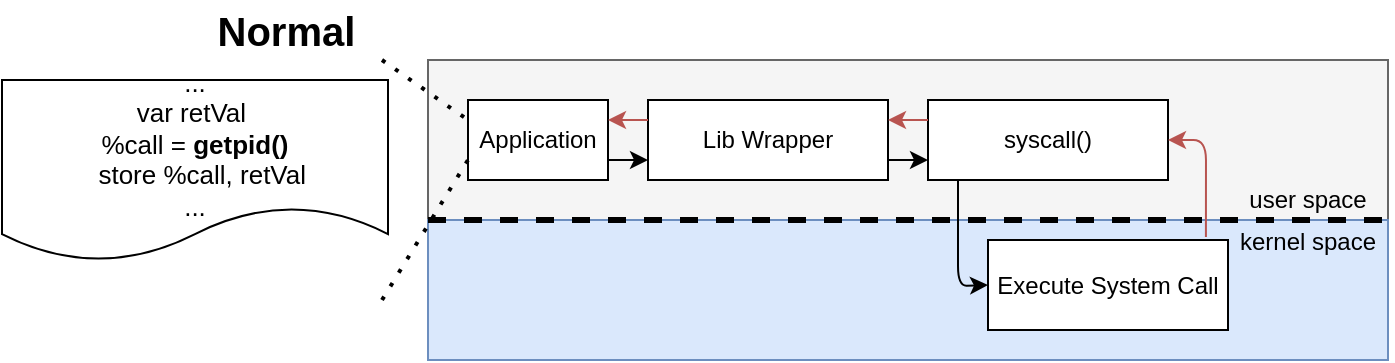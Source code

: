 <mxfile version="14.4.3" type="device"><diagram id="wjUqHeSe9BCj_-PnJSuF" name="Seite-1"><mxGraphModel dx="1913" dy="966" grid="1" gridSize="10" guides="1" tooltips="1" connect="1" arrows="1" fold="1" page="1" pageScale="1" pageWidth="827" pageHeight="1169" math="0" shadow="0"><root><mxCell id="0"/><mxCell id="1" parent="0"/><mxCell id="zK0v2mYYptCPPSglJIgn-1" value="" style="rounded=0;whiteSpace=wrap;html=1;fillColor=#f5f5f5;strokeColor=#666666;fontColor=#333333;" vertex="1" parent="1"><mxGeometry x="-614" y="30" width="480" height="80" as="geometry"/></mxCell><mxCell id="zK0v2mYYptCPPSglJIgn-2" value="&lt;font style=&quot;font-size: 20px;&quot;&gt;Normal&amp;nbsp;&lt;/font&gt;" style="text;html=1;strokeColor=none;fillColor=none;align=center;verticalAlign=middle;whiteSpace=wrap;rounded=0;fontStyle=1;fontSize=20;" vertex="1" parent="1"><mxGeometry x="-737" width="110" height="30" as="geometry"/></mxCell><mxCell id="zK0v2mYYptCPPSglJIgn-3" value="Application" style="rounded=0;whiteSpace=wrap;html=1;" vertex="1" parent="1"><mxGeometry x="-594" y="50" width="70" height="40" as="geometry"/></mxCell><mxCell id="zK0v2mYYptCPPSglJIgn-4" style="edgeStyle=orthogonalEdgeStyle;rounded=0;orthogonalLoop=1;jettySize=auto;html=1;exitX=0.5;exitY=1;exitDx=0;exitDy=0;" edge="1" parent="1" source="zK0v2mYYptCPPSglJIgn-1" target="zK0v2mYYptCPPSglJIgn-1"><mxGeometry relative="1" as="geometry"/></mxCell><mxCell id="zK0v2mYYptCPPSglJIgn-5" value="" style="rounded=0;whiteSpace=wrap;html=1;fillColor=#dae8fc;strokeColor=#6c8ebf;" vertex="1" parent="1"><mxGeometry x="-614" y="110" width="480" height="70" as="geometry"/></mxCell><mxCell id="zK0v2mYYptCPPSglJIgn-6" value="Lib Wrapper" style="rounded=0;whiteSpace=wrap;html=1;" vertex="1" parent="1"><mxGeometry x="-504" y="50" width="120" height="40" as="geometry"/></mxCell><mxCell id="zK0v2mYYptCPPSglJIgn-7" value="syscall()" style="rounded=0;whiteSpace=wrap;html=1;" vertex="1" parent="1"><mxGeometry x="-364" y="50" width="120" height="40" as="geometry"/></mxCell><mxCell id="zK0v2mYYptCPPSglJIgn-8" value="user space" style="text;html=1;strokeColor=none;fillColor=none;align=center;verticalAlign=middle;whiteSpace=wrap;rounded=0;" vertex="1" parent="1"><mxGeometry x="-214" y="90" width="80" height="20" as="geometry"/></mxCell><mxCell id="zK0v2mYYptCPPSglJIgn-9" value="kernel space" style="text;html=1;strokeColor=none;fillColor=none;align=center;verticalAlign=middle;whiteSpace=wrap;rounded=0;" vertex="1" parent="1"><mxGeometry x="-214" y="110.62" width="80" height="20" as="geometry"/></mxCell><mxCell id="zK0v2mYYptCPPSglJIgn-10" value="" style="endArrow=classic;html=1;entryX=0;entryY=0.75;entryDx=0;entryDy=0;exitX=1;exitY=0.75;exitDx=0;exitDy=0;" edge="1" parent="1" source="zK0v2mYYptCPPSglJIgn-3" target="zK0v2mYYptCPPSglJIgn-6"><mxGeometry width="50" height="50" relative="1" as="geometry"><mxPoint x="-284" y="480" as="sourcePoint"/><mxPoint x="-234" y="430" as="targetPoint"/></mxGeometry></mxCell><mxCell id="zK0v2mYYptCPPSglJIgn-11" value="" style="endArrow=classic;html=1;entryX=0;entryY=0.75;entryDx=0;entryDy=0;exitX=1;exitY=0.75;exitDx=0;exitDy=0;" edge="1" parent="1" source="zK0v2mYYptCPPSglJIgn-6" target="zK0v2mYYptCPPSglJIgn-7"><mxGeometry width="50" height="50" relative="1" as="geometry"><mxPoint x="-464" y="90" as="sourcePoint"/><mxPoint x="-414" y="90" as="targetPoint"/></mxGeometry></mxCell><mxCell id="zK0v2mYYptCPPSglJIgn-12" value="Execute System Call" style="rounded=0;whiteSpace=wrap;html=1;" vertex="1" parent="1"><mxGeometry x="-334" y="120" width="120" height="45" as="geometry"/></mxCell><mxCell id="zK0v2mYYptCPPSglJIgn-13" value="" style="endArrow=classic;html=1;entryX=0;entryY=0.5;entryDx=0;entryDy=0;exitX=0.125;exitY=1;exitDx=0;exitDy=0;exitPerimeter=0;" edge="1" parent="1" source="zK0v2mYYptCPPSglJIgn-7" target="zK0v2mYYptCPPSglJIgn-12"><mxGeometry width="50" height="50" relative="1" as="geometry"><mxPoint x="-284" y="480" as="sourcePoint"/><mxPoint x="-234" y="430" as="targetPoint"/><Array as="points"><mxPoint x="-349" y="143"/></Array></mxGeometry></mxCell><mxCell id="zK0v2mYYptCPPSglJIgn-14" value="" style="endArrow=classic;html=1;fillColor=#f8cecc;strokeColor=#b85450;entryX=1;entryY=0.5;entryDx=0;entryDy=0;exitX=0.908;exitY=-0.033;exitDx=0;exitDy=0;exitPerimeter=0;" edge="1" parent="1" source="zK0v2mYYptCPPSglJIgn-12" target="zK0v2mYYptCPPSglJIgn-7"><mxGeometry width="50" height="50" relative="1" as="geometry"><mxPoint x="-284" y="480" as="sourcePoint"/><mxPoint x="-234" y="430" as="targetPoint"/><Array as="points"><mxPoint x="-225" y="70"/></Array></mxGeometry></mxCell><mxCell id="zK0v2mYYptCPPSglJIgn-15" value="" style="endArrow=classic;html=1;fillColor=#f8cecc;strokeColor=#b85450;entryX=1;entryY=0.25;entryDx=0;entryDy=0;exitX=0;exitY=0.25;exitDx=0;exitDy=0;" edge="1" parent="1" source="zK0v2mYYptCPPSglJIgn-7" target="zK0v2mYYptCPPSglJIgn-6"><mxGeometry width="50" height="50" relative="1" as="geometry"><mxPoint x="-284" y="480" as="sourcePoint"/><mxPoint x="-234" y="430" as="targetPoint"/></mxGeometry></mxCell><mxCell id="zK0v2mYYptCPPSglJIgn-16" value="" style="endArrow=classic;html=1;fillColor=#f8cecc;strokeColor=#b85450;entryX=1;entryY=0.25;entryDx=0;entryDy=0;exitX=0;exitY=0.25;exitDx=0;exitDy=0;" edge="1" parent="1" source="zK0v2mYYptCPPSglJIgn-6" target="zK0v2mYYptCPPSglJIgn-3"><mxGeometry width="50" height="50" relative="1" as="geometry"><mxPoint x="-244" y="70" as="sourcePoint"/><mxPoint x="-294" y="70" as="targetPoint"/></mxGeometry></mxCell><mxCell id="zK0v2mYYptCPPSglJIgn-17" value="" style="endArrow=none;dashed=1;html=1;entryX=1;entryY=0;entryDx=0;entryDy=0;exitX=0;exitY=0;exitDx=0;exitDy=0;shadow=0;strokeWidth=3;" edge="1" parent="1" source="zK0v2mYYptCPPSglJIgn-5" target="zK0v2mYYptCPPSglJIgn-5"><mxGeometry width="50" height="50" relative="1" as="geometry"><mxPoint x="-404" y="480" as="sourcePoint"/><mxPoint x="-354" y="430" as="targetPoint"/></mxGeometry></mxCell><mxCell id="zK0v2mYYptCPPSglJIgn-18" value="" style="endArrow=none;dashed=1;html=1;dashPattern=1 3;strokeWidth=2;shadow=0;entryX=0;entryY=0.25;entryDx=0;entryDy=0;" edge="1" parent="1" target="zK0v2mYYptCPPSglJIgn-3"><mxGeometry width="50" height="50" relative="1" as="geometry"><mxPoint x="-637" y="30" as="sourcePoint"/><mxPoint x="-584" y="70" as="targetPoint"/></mxGeometry></mxCell><mxCell id="zK0v2mYYptCPPSglJIgn-19" value="" style="endArrow=none;dashed=1;html=1;dashPattern=1 3;strokeWidth=2;shadow=0;entryX=0;entryY=0.75;entryDx=0;entryDy=0;" edge="1" parent="1" target="zK0v2mYYptCPPSglJIgn-3"><mxGeometry width="50" height="50" relative="1" as="geometry"><mxPoint x="-637" y="150" as="sourcePoint"/><mxPoint x="-574" y="80" as="targetPoint"/></mxGeometry></mxCell><mxCell id="zK0v2mYYptCPPSglJIgn-20" value="&lt;div style=&quot;font-size: 13px&quot;&gt;&lt;font style=&quot;font-size: 13px&quot;&gt;...&lt;/font&gt;&lt;/div&gt;&lt;div style=&quot;font-size: 13px&quot;&gt;&lt;div&gt;&lt;span&gt;&lt;font style=&quot;font-size: 13px&quot;&gt;var retVal&amp;nbsp;&lt;/font&gt;&lt;/span&gt;&lt;/div&gt;&lt;div&gt;&lt;font style=&quot;font-size: 13px&quot;&gt;%call =&amp;nbsp;&lt;b&gt;getpid()&lt;/b&gt;&lt;/font&gt;&lt;/div&gt;&lt;div&gt;&lt;font style=&quot;font-size: 13px&quot;&gt;&amp;nbsp; store %call, retVal&lt;/font&gt;&lt;/div&gt;&lt;/div&gt;&lt;div style=&quot;font-size: 13px&quot;&gt;&lt;font style=&quot;font-size: 13px&quot;&gt;...&lt;/font&gt;&lt;/div&gt;" style="shape=document;whiteSpace=wrap;html=1;boundedLbl=1;" vertex="1" parent="1"><mxGeometry x="-827" y="40" width="193" height="90.62" as="geometry"/></mxCell></root></mxGraphModel></diagram></mxfile>